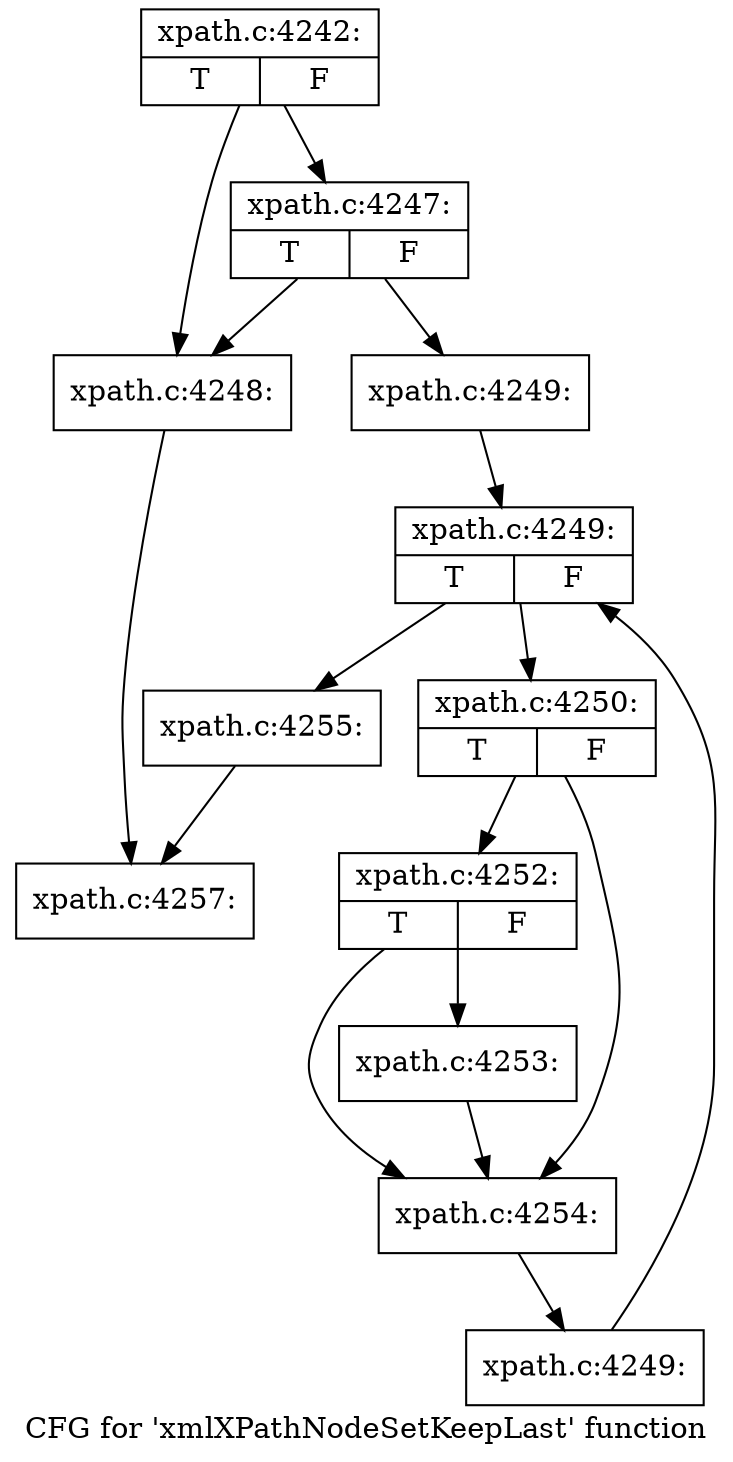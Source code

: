 digraph "CFG for 'xmlXPathNodeSetKeepLast' function" {
	label="CFG for 'xmlXPathNodeSetKeepLast' function";

	Node0x55e6b2e98f50 [shape=record,label="{xpath.c:4242:|{<s0>T|<s1>F}}"];
	Node0x55e6b2e98f50 -> Node0x55e6b2eab2a0;
	Node0x55e6b2e98f50 -> Node0x55e6b2eab340;
	Node0x55e6b2eab340 [shape=record,label="{xpath.c:4247:|{<s0>T|<s1>F}}"];
	Node0x55e6b2eab340 -> Node0x55e6b2eab2a0;
	Node0x55e6b2eab340 -> Node0x55e6b2eab2f0;
	Node0x55e6b2eab2a0 [shape=record,label="{xpath.c:4248:}"];
	Node0x55e6b2eab2a0 -> Node0x55e6b2eaa640;
	Node0x55e6b2eab2f0 [shape=record,label="{xpath.c:4249:}"];
	Node0x55e6b2eab2f0 -> Node0x55e6b2eabb10;
	Node0x55e6b2eabb10 [shape=record,label="{xpath.c:4249:|{<s0>T|<s1>F}}"];
	Node0x55e6b2eabb10 -> Node0x55e6b2eabdf0;
	Node0x55e6b2eabb10 -> Node0x55e6b2eab9b0;
	Node0x55e6b2eabdf0 [shape=record,label="{xpath.c:4250:|{<s0>T|<s1>F}}"];
	Node0x55e6b2eabdf0 -> Node0x55e6b2eac6a0;
	Node0x55e6b2eabdf0 -> Node0x55e6b2eac650;
	Node0x55e6b2eac6a0 [shape=record,label="{xpath.c:4252:|{<s0>T|<s1>F}}"];
	Node0x55e6b2eac6a0 -> Node0x55e6b2eac600;
	Node0x55e6b2eac6a0 -> Node0x55e6b2eac650;
	Node0x55e6b2eac600 [shape=record,label="{xpath.c:4253:}"];
	Node0x55e6b2eac600 -> Node0x55e6b2eac650;
	Node0x55e6b2eac650 [shape=record,label="{xpath.c:4254:}"];
	Node0x55e6b2eac650 -> Node0x55e6b2eabd60;
	Node0x55e6b2eabd60 [shape=record,label="{xpath.c:4249:}"];
	Node0x55e6b2eabd60 -> Node0x55e6b2eabb10;
	Node0x55e6b2eab9b0 [shape=record,label="{xpath.c:4255:}"];
	Node0x55e6b2eab9b0 -> Node0x55e6b2eaa640;
	Node0x55e6b2eaa640 [shape=record,label="{xpath.c:4257:}"];
}
